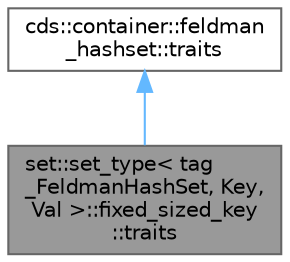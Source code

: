 digraph "set::set_type&lt; tag_FeldmanHashSet, Key, Val &gt;::fixed_sized_key::traits"
{
 // LATEX_PDF_SIZE
  bgcolor="transparent";
  edge [fontname=Helvetica,fontsize=10,labelfontname=Helvetica,labelfontsize=10];
  node [fontname=Helvetica,fontsize=10,shape=box,height=0.2,width=0.4];
  Node1 [id="Node000001",label="set::set_type\< tag\l_FeldmanHashSet, Key,\l Val \>::fixed_sized_key\l::traits",height=0.2,width=0.4,color="gray40", fillcolor="grey60", style="filled", fontcolor="black",tooltip=" "];
  Node2 -> Node1 [id="edge1_Node000001_Node000002",dir="back",color="steelblue1",style="solid",tooltip=" "];
  Node2 [id="Node000002",label="cds::container::feldman\l_hashset::traits",height=0.2,width=0.4,color="gray40", fillcolor="white", style="filled",URL="$structcds_1_1container_1_1feldman__hashset_1_1traits.html",tooltip="FeldmanHashSet traits"];
}
